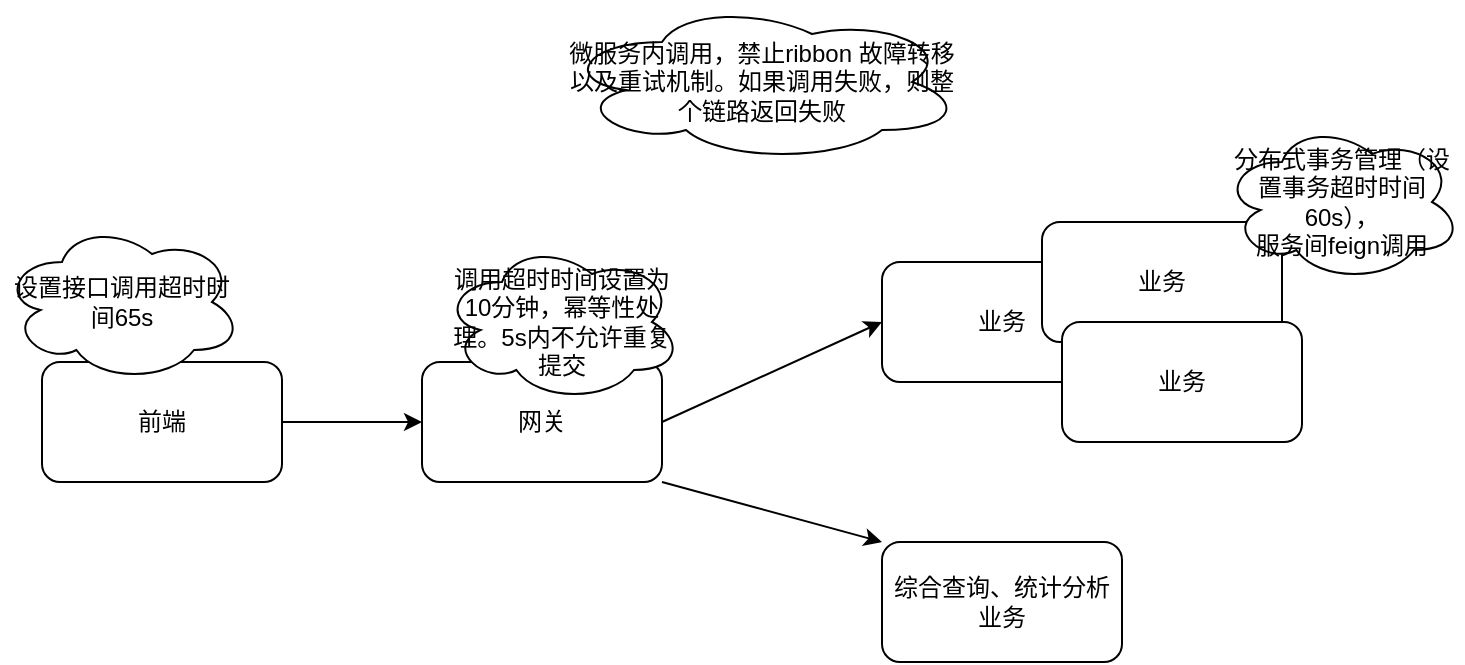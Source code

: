 <mxfile version="21.6.9" type="github">
  <diagram name="第 1 页" id="11f2MM4YsrPZdB35buU8">
    <mxGraphModel dx="1562" dy="862" grid="1" gridSize="10" guides="1" tooltips="1" connect="1" arrows="1" fold="1" page="1" pageScale="1" pageWidth="827" pageHeight="1169" math="0" shadow="0">
      <root>
        <mxCell id="0" />
        <mxCell id="1" parent="0" />
        <mxCell id="_BseXzkGbUEC1sAC8K0_-15" style="edgeStyle=orthogonalEdgeStyle;rounded=0;orthogonalLoop=1;jettySize=auto;html=1;exitX=1;exitY=0.5;exitDx=0;exitDy=0;entryX=0;entryY=0.5;entryDx=0;entryDy=0;" edge="1" parent="1" source="_BseXzkGbUEC1sAC8K0_-2" target="_BseXzkGbUEC1sAC8K0_-3">
          <mxGeometry relative="1" as="geometry" />
        </mxCell>
        <mxCell id="_BseXzkGbUEC1sAC8K0_-2" value="前端" style="rounded=1;whiteSpace=wrap;html=1;" vertex="1" parent="1">
          <mxGeometry x="50" y="230" width="120" height="60" as="geometry" />
        </mxCell>
        <mxCell id="_BseXzkGbUEC1sAC8K0_-11" style="rounded=0;orthogonalLoop=1;jettySize=auto;html=1;exitX=1;exitY=1;exitDx=0;exitDy=0;entryX=0;entryY=0;entryDx=0;entryDy=0;" edge="1" parent="1" source="_BseXzkGbUEC1sAC8K0_-3" target="_BseXzkGbUEC1sAC8K0_-10">
          <mxGeometry relative="1" as="geometry" />
        </mxCell>
        <mxCell id="_BseXzkGbUEC1sAC8K0_-14" style="rounded=0;orthogonalLoop=1;jettySize=auto;html=1;exitX=1;exitY=0.5;exitDx=0;exitDy=0;entryX=0;entryY=0.5;entryDx=0;entryDy=0;" edge="1" parent="1" source="_BseXzkGbUEC1sAC8K0_-3" target="_BseXzkGbUEC1sAC8K0_-4">
          <mxGeometry relative="1" as="geometry" />
        </mxCell>
        <mxCell id="_BseXzkGbUEC1sAC8K0_-3" value="网关" style="rounded=1;whiteSpace=wrap;html=1;" vertex="1" parent="1">
          <mxGeometry x="240" y="230" width="120" height="60" as="geometry" />
        </mxCell>
        <mxCell id="_BseXzkGbUEC1sAC8K0_-4" value="业务" style="rounded=1;whiteSpace=wrap;html=1;" vertex="1" parent="1">
          <mxGeometry x="470" y="180" width="120" height="60" as="geometry" />
        </mxCell>
        <mxCell id="_BseXzkGbUEC1sAC8K0_-5" value="业务" style="rounded=1;whiteSpace=wrap;html=1;" vertex="1" parent="1">
          <mxGeometry x="550" y="160" width="120" height="60" as="geometry" />
        </mxCell>
        <mxCell id="_BseXzkGbUEC1sAC8K0_-6" value="业务" style="rounded=1;whiteSpace=wrap;html=1;" vertex="1" parent="1">
          <mxGeometry x="560" y="210" width="120" height="60" as="geometry" />
        </mxCell>
        <mxCell id="_BseXzkGbUEC1sAC8K0_-9" value="分布式事务管理（设置事务超时时间60s），&lt;br&gt;服务间feign调用" style="ellipse;shape=cloud;whiteSpace=wrap;html=1;" vertex="1" parent="1">
          <mxGeometry x="640" y="110" width="120" height="80" as="geometry" />
        </mxCell>
        <mxCell id="_BseXzkGbUEC1sAC8K0_-10" value="综合查询、统计分析业务" style="rounded=1;whiteSpace=wrap;html=1;" vertex="1" parent="1">
          <mxGeometry x="470" y="320" width="120" height="60" as="geometry" />
        </mxCell>
        <mxCell id="_BseXzkGbUEC1sAC8K0_-12" value="调用超时时间设置为10分钟，幂等性处理。5s内不允许重复提交" style="ellipse;shape=cloud;whiteSpace=wrap;html=1;" vertex="1" parent="1">
          <mxGeometry x="250" y="170" width="120" height="80" as="geometry" />
        </mxCell>
        <mxCell id="_BseXzkGbUEC1sAC8K0_-13" value="设置接口调用超时时间65s" style="ellipse;shape=cloud;whiteSpace=wrap;html=1;" vertex="1" parent="1">
          <mxGeometry x="30" y="160" width="120" height="80" as="geometry" />
        </mxCell>
        <mxCell id="_BseXzkGbUEC1sAC8K0_-16" value="微服务内调用，禁止ribbon 故障转移以及重试机制。如果调用失败，则整个链路返回失败" style="ellipse;shape=cloud;whiteSpace=wrap;html=1;" vertex="1" parent="1">
          <mxGeometry x="310" y="50" width="200" height="80" as="geometry" />
        </mxCell>
      </root>
    </mxGraphModel>
  </diagram>
</mxfile>
